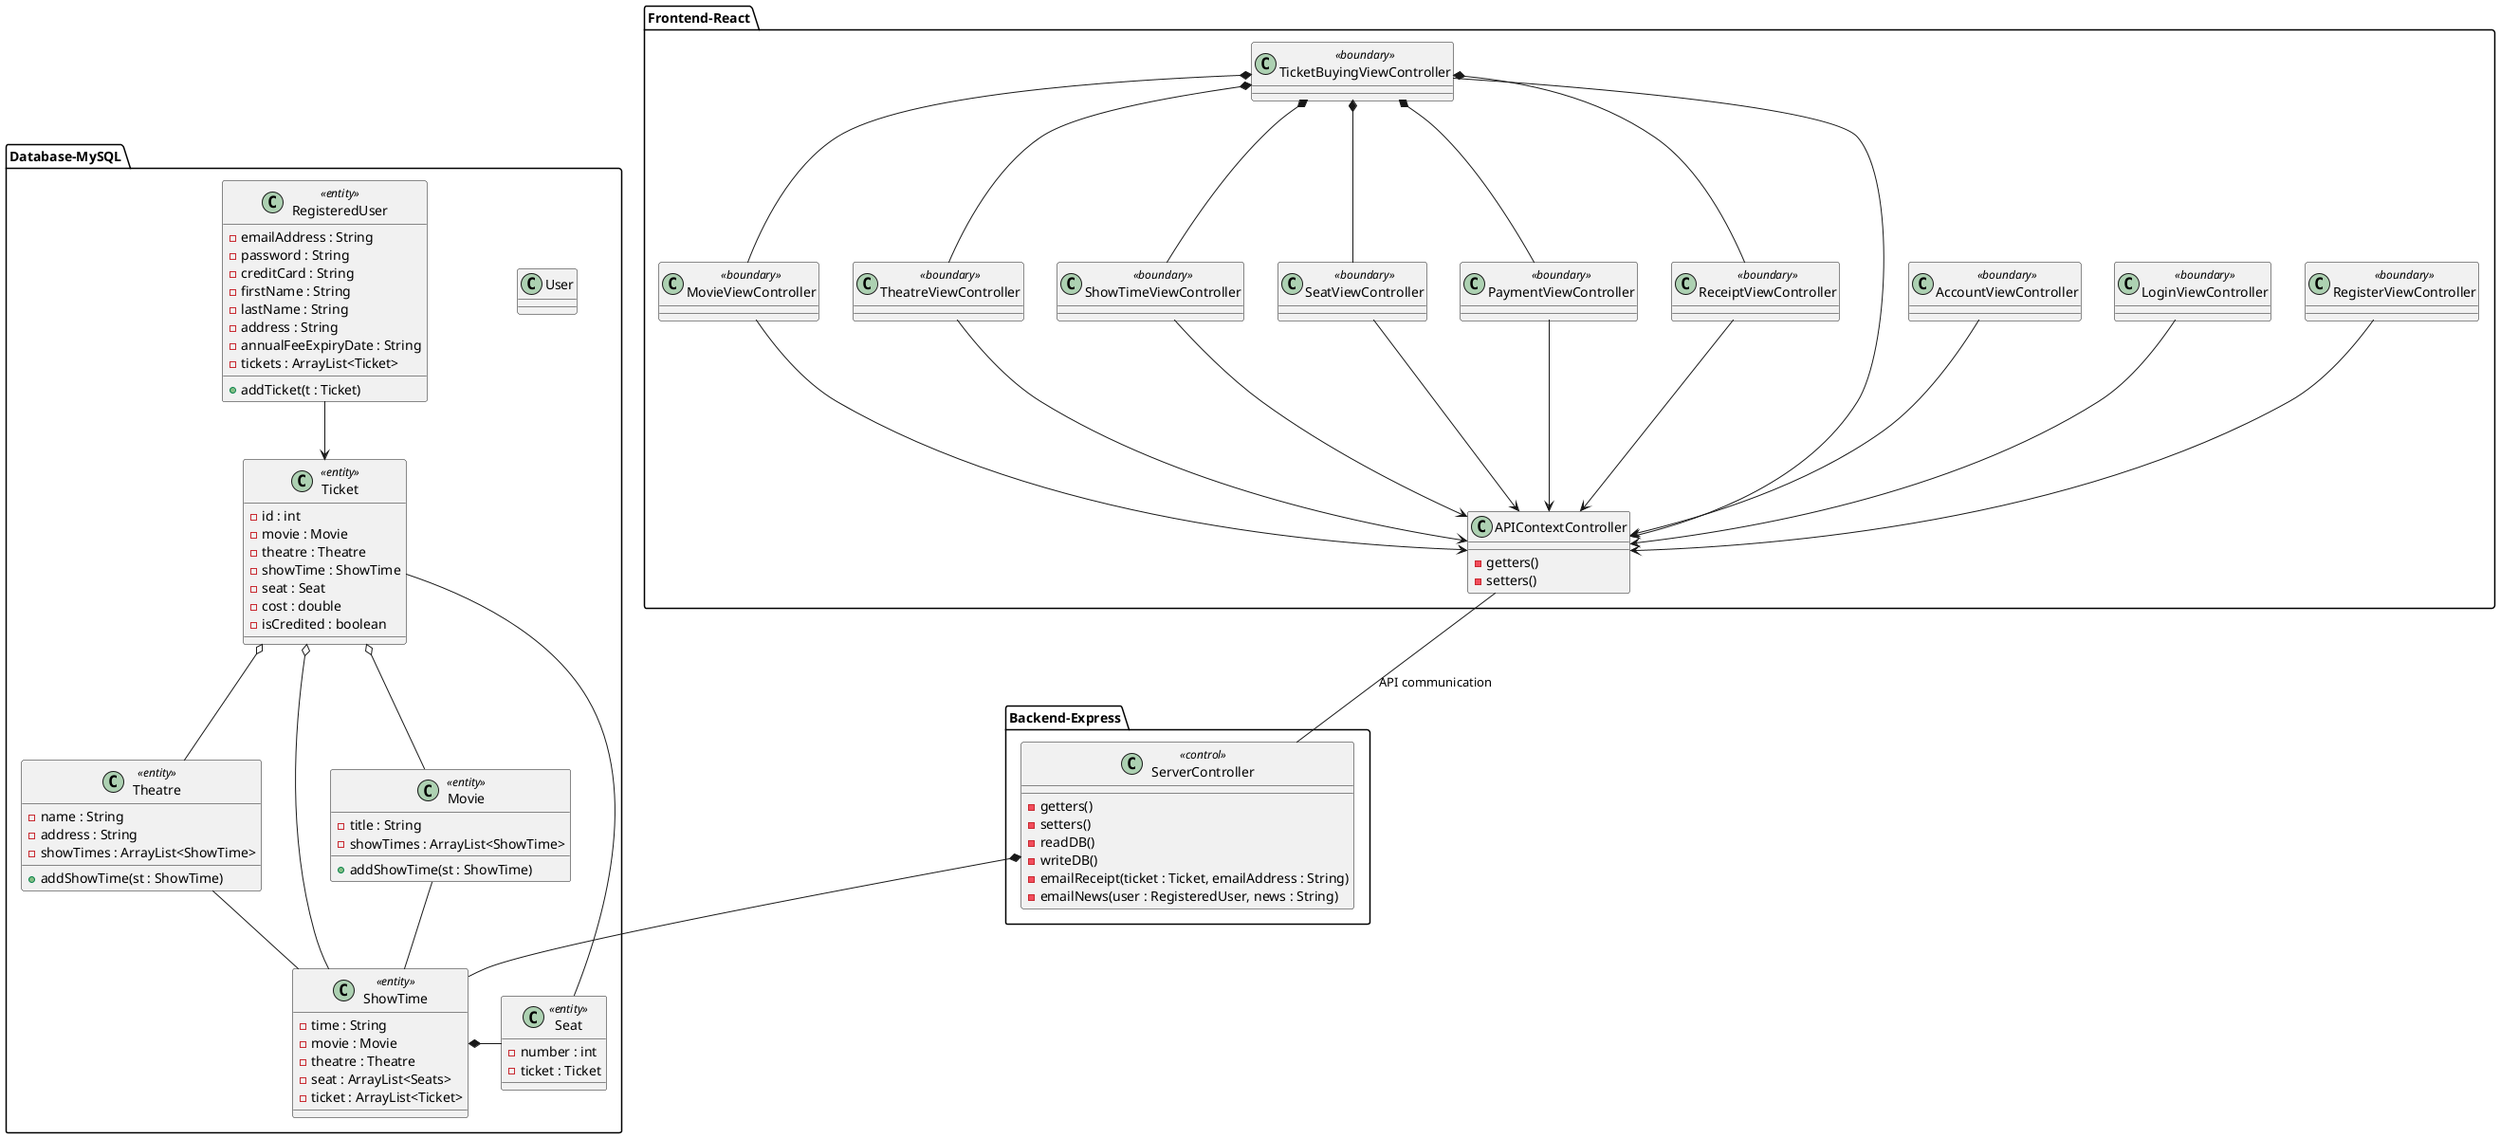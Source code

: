 @startuml relationships

package Database-MySQL {
    class Movie <<entity>> {
        - title : String
        - showTimes : ArrayList<ShowTime>
        + addShowTime(st : ShowTime)
    }

    class Theatre <<entity>> {
        - name : String
        - address : String
        - showTimes : ArrayList<ShowTime>
        + addShowTime(st : ShowTime)
    }

    class ShowTime <<entity>> {
        - time : String
        - movie : Movie
        - theatre : Theatre
        - seat : ArrayList<Seats>
        - ticket : ArrayList<Ticket>
    }

    class Seat <<entity>> {
        - number : int
        - ticket : Ticket
    }

    class Ticket <<entity>> {
        - id : int
        - movie : Movie
        - theatre : Theatre
        - showTime : ShowTime
        - seat : Seat
        - cost : double
        - isCredited : boolean
    }

    class User {

    }

    class RegisteredUser <<entity>> {
        - emailAddress : String
        - password : String
        - creditCard : String
        - firstName : String
        - lastName : String
        - address : String
        - annualFeeExpiryDate : String
        - tickets : ArrayList<Ticket>
        + addTicket(t : Ticket)
    }
}

package Frontend-React {
    class RegisterViewController <<boundary>> {

    }
    class LoginViewController <<boundary>> {

    }
    class AccountViewController <<boundary>> {

    }
    class TicketBuyingViewController <<boundary>> {

    }
    class MovieViewController <<boundary>> {

    }
    class TheatreViewController <<boundary>> {

    }
    class ShowTimeViewController <<boundary>> {

    }
    class SeatViewController <<boundary>> {

    }
    class PaymentViewController <<boundary>> {

    }
    class ReceiptViewController <<boundary>> {

    }

    class APIContextController {
        ' add getters and setters
        - getters()
        - setters()
    }
}

package Backend-Express {
    class ServerController <<control>> {
        ' add getters and setters
        - getters()
        - setters()
        ' add to do database
        - readDB()
        - writeDB()
        - emailReceipt(ticket : Ticket, emailAddress : String)
        - emailNews(user : RegisteredUser, news : String)
    }
}

TicketBuyingViewController *-- MovieViewController
TicketBuyingViewController *-- TheatreViewController
TicketBuyingViewController *-- ShowTimeViewController
TicketBuyingViewController *-- SeatViewController
TicketBuyingViewController *-- PaymentViewController
TicketBuyingViewController *-- ReceiptViewController

RegisterViewController --> APIContextController
LoginViewController --> APIContextController
AccountViewController --> APIContextController
TicketBuyingViewController --> APIContextController
MovieViewController --> APIContextController
TheatreViewController --> APIContextController
ShowTimeViewController --> APIContextController
SeatViewController --> APIContextController
PaymentViewController --> APIContextController
ReceiptViewController --> APIContextController

Movie -- ShowTime
Theatre -- ShowTime
ServerController *-- ShowTime
ShowTime *-r- Seat
Ticket o-- Movie
Ticket o-- Theatre
Ticket o-- ShowTime
Ticket --- Seat
RegisteredUser --> Ticket

APIContextController -- ServerController : API communication

@enduml
